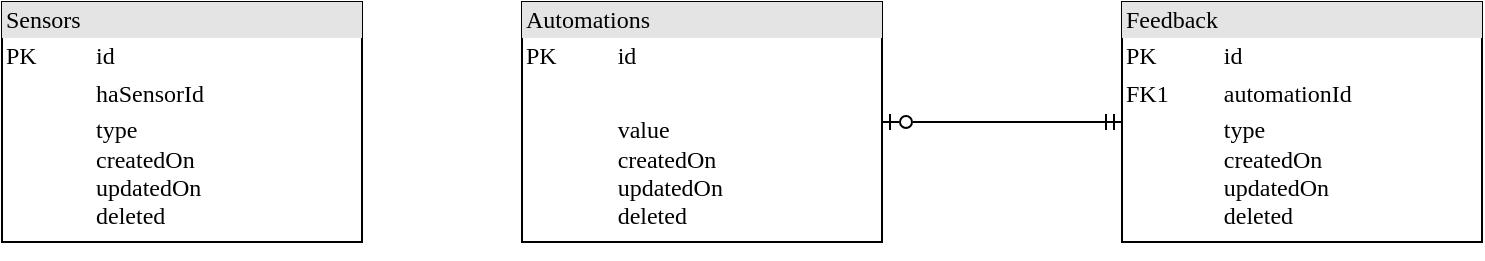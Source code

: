 <mxfile version="21.1.2" type="device">
  <diagram name="Page-1" id="2ca16b54-16f6-2749-3443-fa8db7711227">
    <mxGraphModel dx="836" dy="1742" grid="1" gridSize="10" guides="1" tooltips="1" connect="1" arrows="1" fold="1" page="1" pageScale="1" pageWidth="1100" pageHeight="850" background="none" math="0" shadow="0">
      <root>
        <mxCell id="0" />
        <mxCell id="1" parent="0" />
        <mxCell id="wC879fp1e_2w5ufTiDXO-1" value="&lt;div style=&quot;box-sizing:border-box;width:100%;background:#e4e4e4;padding:2px;&quot;&gt;Sensors&lt;/div&gt;&lt;table style=&quot;width:100%;font-size:1em;&quot; cellpadding=&quot;2&quot; cellspacing=&quot;0&quot;&gt;&lt;tbody&gt;&lt;tr&gt;&lt;td&gt;PK&lt;/td&gt;&lt;td&gt;id&lt;/td&gt;&lt;/tr&gt;&lt;tr&gt;&lt;td&gt;&lt;br&gt;&lt;/td&gt;&lt;td&gt;haSensorId&lt;/td&gt;&lt;/tr&gt;&lt;tr&gt;&lt;td&gt;&lt;/td&gt;&lt;td&gt;type&lt;br&gt;createdOn&lt;br&gt;updatedOn&lt;br&gt;deleted&lt;/td&gt;&lt;/tr&gt;&lt;/tbody&gt;&lt;/table&gt;" style="verticalAlign=top;align=left;overflow=fill;html=1;rounded=0;shadow=0;comic=0;labelBackgroundColor=none;strokeWidth=1;fontFamily=Verdana;fontSize=12" parent="1" vertex="1">
          <mxGeometry x="170" y="-740" width="180" height="120" as="geometry" />
        </mxCell>
        <mxCell id="wC879fp1e_2w5ufTiDXO-6" style="edgeStyle=orthogonalEdgeStyle;rounded=0;orthogonalLoop=1;jettySize=auto;html=1;endArrow=ERmandOne;endFill=0;startArrow=ERzeroToOne;startFill=0;" parent="1" source="wC879fp1e_2w5ufTiDXO-2" target="wC879fp1e_2w5ufTiDXO-3" edge="1">
          <mxGeometry relative="1" as="geometry" />
        </mxCell>
        <mxCell id="wC879fp1e_2w5ufTiDXO-2" value="&lt;div style=&quot;box-sizing:border-box;width:100%;background:#e4e4e4;padding:2px;&quot;&gt;Automations&lt;/div&gt;&lt;table style=&quot;width:100%;font-size:1em;&quot; cellpadding=&quot;2&quot; cellspacing=&quot;0&quot;&gt;&lt;tbody&gt;&lt;tr&gt;&lt;td&gt;PK&lt;/td&gt;&lt;td&gt;id&lt;/td&gt;&lt;/tr&gt;&lt;tr&gt;&lt;td&gt;&lt;br&gt;&lt;/td&gt;&lt;td&gt;&lt;br&gt;&lt;/td&gt;&lt;/tr&gt;&lt;tr&gt;&lt;td&gt;&lt;/td&gt;&lt;td&gt;value&lt;br&gt;createdOn&lt;br&gt;updatedOn&lt;br&gt;deleted&lt;/td&gt;&lt;/tr&gt;&lt;/tbody&gt;&lt;/table&gt;" style="verticalAlign=top;align=left;overflow=fill;html=1;rounded=0;shadow=0;comic=0;labelBackgroundColor=none;strokeWidth=1;fontFamily=Verdana;fontSize=12" parent="1" vertex="1">
          <mxGeometry x="430" y="-740" width="180" height="120" as="geometry" />
        </mxCell>
        <mxCell id="wC879fp1e_2w5ufTiDXO-3" value="&lt;div style=&quot;box-sizing:border-box;width:100%;background:#e4e4e4;padding:2px;&quot;&gt;Feedback&lt;/div&gt;&lt;table style=&quot;width:100%;font-size:1em;&quot; cellpadding=&quot;2&quot; cellspacing=&quot;0&quot;&gt;&lt;tbody&gt;&lt;tr&gt;&lt;td&gt;PK&lt;/td&gt;&lt;td&gt;id&lt;/td&gt;&lt;/tr&gt;&lt;tr&gt;&lt;td&gt;FK1&lt;/td&gt;&lt;td&gt;automationId&lt;/td&gt;&lt;/tr&gt;&lt;tr&gt;&lt;td&gt;&lt;/td&gt;&lt;td&gt;type&lt;br&gt;createdOn&lt;br&gt;updatedOn&lt;br&gt;deleted&lt;/td&gt;&lt;/tr&gt;&lt;/tbody&gt;&lt;/table&gt;" style="verticalAlign=top;align=left;overflow=fill;html=1;rounded=0;shadow=0;comic=0;labelBackgroundColor=none;strokeWidth=1;fontFamily=Verdana;fontSize=12" parent="1" vertex="1">
          <mxGeometry x="730" y="-740" width="180" height="120" as="geometry" />
        </mxCell>
        <mxCell id="wC879fp1e_2w5ufTiDXO-5" style="edgeStyle=orthogonalEdgeStyle;rounded=0;orthogonalLoop=1;jettySize=auto;html=1;exitX=0.5;exitY=1;exitDx=0;exitDy=0;" parent="1" source="wC879fp1e_2w5ufTiDXO-1" target="wC879fp1e_2w5ufTiDXO-1" edge="1">
          <mxGeometry relative="1" as="geometry" />
        </mxCell>
      </root>
    </mxGraphModel>
  </diagram>
</mxfile>
